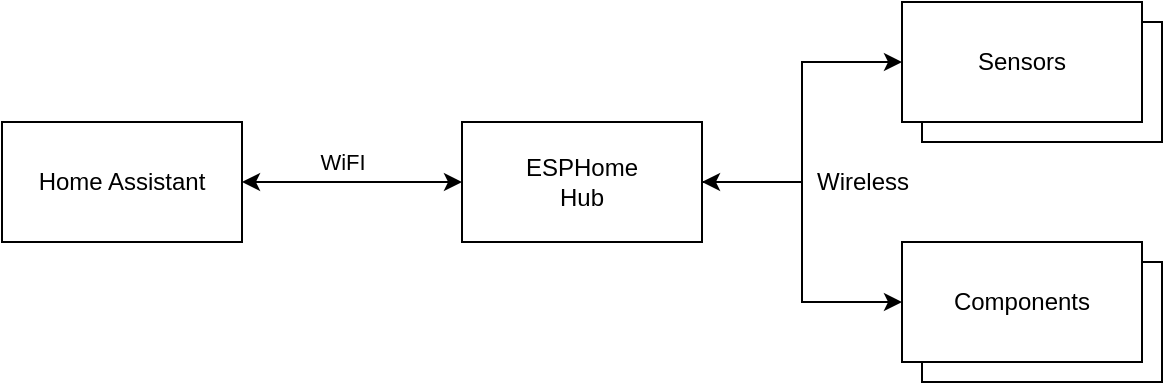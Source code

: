 <mxfile version="14.7.6" type="github">
  <diagram id="8qm1Al-J3_sIOt_E5meh" name="Page-1">
    <mxGraphModel dx="2020" dy="769" grid="1" gridSize="10" guides="1" tooltips="1" connect="1" arrows="1" fold="1" page="1" pageScale="1" pageWidth="850" pageHeight="1100" math="0" shadow="0">
      <root>
        <mxCell id="0" />
        <mxCell id="1" parent="0" />
        <mxCell id="xMS7sPu5bB_sa_6tIexu-6" value="Devices" style="rounded=0;whiteSpace=wrap;html=1;" parent="1" vertex="1">
          <mxGeometry x="570" y="210" width="120" height="60" as="geometry" />
        </mxCell>
        <mxCell id="xMS7sPu5bB_sa_6tIexu-5" value="Sensor" style="rounded=0;whiteSpace=wrap;html=1;" parent="1" vertex="1">
          <mxGeometry x="570" y="90" width="120" height="60" as="geometry" />
        </mxCell>
        <mxCell id="xMS7sPu5bB_sa_6tIexu-7" style="edgeStyle=orthogonalEdgeStyle;rounded=0;orthogonalLoop=1;jettySize=auto;html=1;entryX=0;entryY=0.5;entryDx=0;entryDy=0;startArrow=classic;startFill=1;" parent="1" source="xMS7sPu5bB_sa_6tIexu-1" target="xMS7sPu5bB_sa_6tIexu-3" edge="1">
          <mxGeometry relative="1" as="geometry" />
        </mxCell>
        <mxCell id="xMS7sPu5bB_sa_6tIexu-1" value="ESPHome&lt;br&gt;Hub" style="rounded=0;whiteSpace=wrap;html=1;" parent="1" vertex="1">
          <mxGeometry x="340" y="140" width="120" height="60" as="geometry" />
        </mxCell>
        <mxCell id="xMS7sPu5bB_sa_6tIexu-9" style="edgeStyle=orthogonalEdgeStyle;rounded=0;orthogonalLoop=1;jettySize=auto;html=1;exitX=1;exitY=0.5;exitDx=0;exitDy=0;entryX=0;entryY=0.5;entryDx=0;entryDy=0;startArrow=classic;startFill=1;" parent="1" source="xMS7sPu5bB_sa_6tIexu-2" target="xMS7sPu5bB_sa_6tIexu-1" edge="1">
          <mxGeometry relative="1" as="geometry" />
        </mxCell>
        <mxCell id="xMS7sPu5bB_sa_6tIexu-10" value="WiFI" style="edgeLabel;html=1;align=center;verticalAlign=middle;resizable=0;points=[];" parent="xMS7sPu5bB_sa_6tIexu-9" vertex="1" connectable="0">
          <mxGeometry x="-0.145" y="1" relative="1" as="geometry">
            <mxPoint x="3" y="-9" as="offset" />
          </mxGeometry>
        </mxCell>
        <mxCell id="xMS7sPu5bB_sa_6tIexu-2" value="Home Assistant" style="rounded=0;whiteSpace=wrap;html=1;" parent="1" vertex="1">
          <mxGeometry x="110" y="140" width="120" height="60" as="geometry" />
        </mxCell>
        <mxCell id="xMS7sPu5bB_sa_6tIexu-3" value="Sensors" style="rounded=0;whiteSpace=wrap;html=1;" parent="1" vertex="1">
          <mxGeometry x="560" y="80" width="120" height="60" as="geometry" />
        </mxCell>
        <mxCell id="xMS7sPu5bB_sa_6tIexu-8" style="edgeStyle=orthogonalEdgeStyle;rounded=0;orthogonalLoop=1;jettySize=auto;html=1;exitX=0;exitY=0.5;exitDx=0;exitDy=0;entryX=0;entryY=0.5;entryDx=0;entryDy=0;" parent="1" target="xMS7sPu5bB_sa_6tIexu-4" edge="1">
          <mxGeometry relative="1" as="geometry">
            <mxPoint x="460" y="170" as="sourcePoint" />
            <Array as="points">
              <mxPoint x="510" y="170" />
              <mxPoint x="510" y="230" />
            </Array>
          </mxGeometry>
        </mxCell>
        <mxCell id="xMS7sPu5bB_sa_6tIexu-4" value="Components" style="rounded=0;whiteSpace=wrap;html=1;" parent="1" vertex="1">
          <mxGeometry x="560" y="200" width="120" height="60" as="geometry" />
        </mxCell>
        <mxCell id="xMS7sPu5bB_sa_6tIexu-11" value="Wireless" style="text;html=1;align=center;verticalAlign=middle;resizable=0;points=[];autosize=1;" parent="1" vertex="1">
          <mxGeometry x="510" y="160" width="60" height="20" as="geometry" />
        </mxCell>
      </root>
    </mxGraphModel>
  </diagram>
</mxfile>

